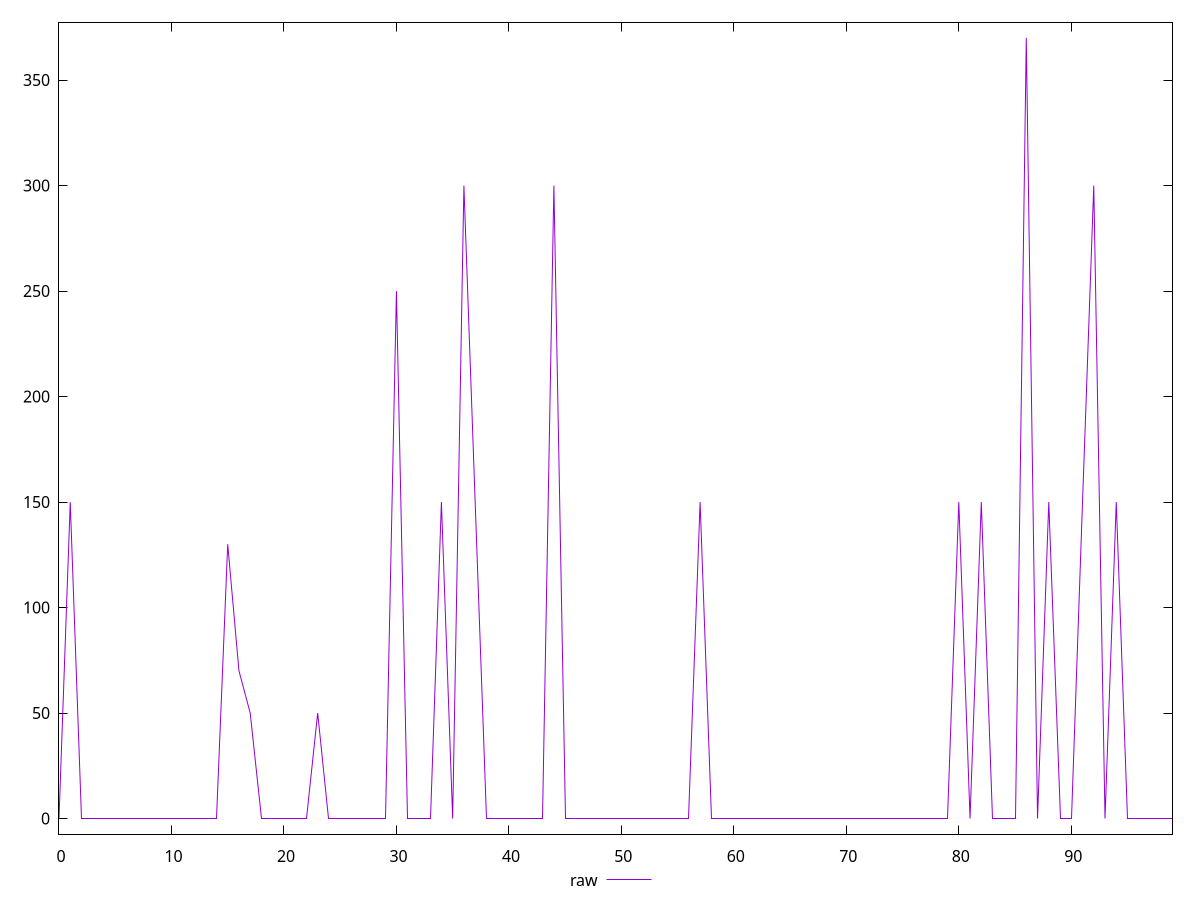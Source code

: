 reset

$raw <<EOF
0 0
1 150
2 0
3 0
4 0
5 0
6 0
7 0
8 0
9 0
10 0
11 0
12 0
13 0
14 0
15 130
16 70
17 50
18 0
19 0
20 0
21 0
22 0
23 50
24 0
25 0
26 0
27 0
28 0
29 0
30 250
31 0
32 0
33 0
34 150
35 0
36 300
37 150
38 0
39 0
40 0
41 0
42 0
43 0
44 300
45 0
46 0
47 0
48 0
49 0
50 0
51 0
52 0
53 0
54 0
55 0
56 0
57 150
58 0
59 0
60 0
61 0
62 0
63 0
64 0
65 0
66 0
67 0
68 0
69 0
70 0
71 0
72 0
73 0
74 0
75 0
76 0
77 0
78 0
79 0
80 150
81 0
82 150
83 0
84 0
85 0
86 370
87 0
88 150
89 0
90 0
91 150
92 300
93 0
94 150
95 0
96 0
97 0
98 0
99 0
EOF

set key outside below
set xrange [0:99]
set yrange [-7.4:377.4]
set trange [-7.4:377.4]
set terminal svg size 640, 500 enhanced background rgb 'white'
set output "reprap/unminified-javascript/samples/pages+cached+noexternal+nomedia+nocss/raw/values.svg"

plot $raw title "raw" with line

reset
